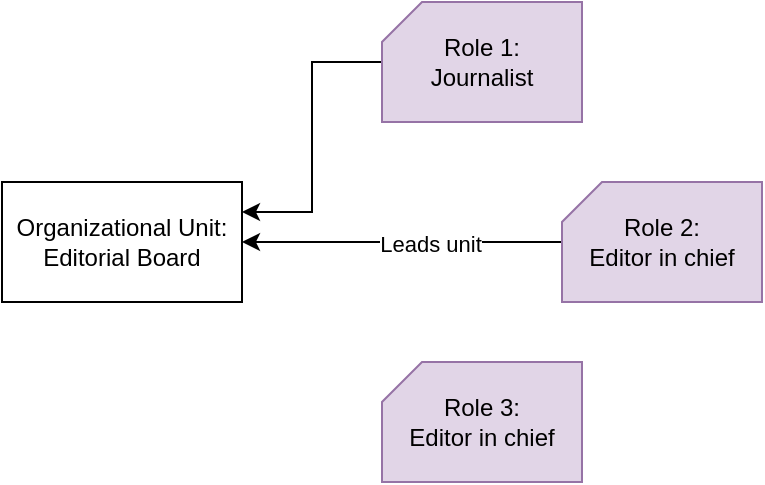 <mxfile version="13.6.4" type="github">
  <diagram id="TYBfL0nDtS598Hg_CeFJ" name="Page-1">
    <mxGraphModel dx="1298" dy="760" grid="1" gridSize="10" guides="1" tooltips="1" connect="1" arrows="1" fold="1" page="1" pageScale="1" pageWidth="827" pageHeight="1169" math="0" shadow="0">
      <root>
        <mxCell id="0" />
        <mxCell id="1" parent="0" />
        <mxCell id="qgsEmikPOjRhdi7-7S8u-3" style="edgeStyle=orthogonalEdgeStyle;rounded=0;orthogonalLoop=1;jettySize=auto;html=1;entryX=1;entryY=0.25;entryDx=0;entryDy=0;" edge="1" parent="1" source="qgsEmikPOjRhdi7-7S8u-1" target="qgsEmikPOjRhdi7-7S8u-2">
          <mxGeometry relative="1" as="geometry" />
        </mxCell>
        <mxCell id="qgsEmikPOjRhdi7-7S8u-1" value="Role 1:&lt;br&gt;Journalist" style="verticalLabelPosition=middle;verticalAlign=middle;html=1;shape=card;whiteSpace=wrap;size=20;arcSize=12;fillColor=#e1d5e7;strokeColor=#9673a6;labelPosition=center;align=center;" vertex="1" parent="1">
          <mxGeometry x="370" y="100" width="100" height="60" as="geometry" />
        </mxCell>
        <mxCell id="qgsEmikPOjRhdi7-7S8u-2" value="Organizational Unit:&lt;br&gt;Editorial Board" style="rounded=0;whiteSpace=wrap;html=1;" vertex="1" parent="1">
          <mxGeometry x="180" y="190" width="120" height="60" as="geometry" />
        </mxCell>
        <mxCell id="qgsEmikPOjRhdi7-7S8u-5" style="edgeStyle=orthogonalEdgeStyle;rounded=0;orthogonalLoop=1;jettySize=auto;html=1;entryX=1;entryY=0.5;entryDx=0;entryDy=0;" edge="1" parent="1" source="qgsEmikPOjRhdi7-7S8u-4" target="qgsEmikPOjRhdi7-7S8u-2">
          <mxGeometry relative="1" as="geometry" />
        </mxCell>
        <mxCell id="qgsEmikPOjRhdi7-7S8u-7" value="Leads unit" style="edgeLabel;html=1;align=center;verticalAlign=middle;resizable=0;points=[];" vertex="1" connectable="0" parent="qgsEmikPOjRhdi7-7S8u-5">
          <mxGeometry x="-0.175" y="1" relative="1" as="geometry">
            <mxPoint as="offset" />
          </mxGeometry>
        </mxCell>
        <mxCell id="qgsEmikPOjRhdi7-7S8u-4" value="Role 2:&lt;br&gt;Editor in chief" style="verticalLabelPosition=middle;verticalAlign=middle;html=1;shape=card;whiteSpace=wrap;size=20;arcSize=12;fillColor=#e1d5e7;strokeColor=#9673a6;labelPosition=center;align=center;" vertex="1" parent="1">
          <mxGeometry x="460" y="190" width="100" height="60" as="geometry" />
        </mxCell>
        <mxCell id="qgsEmikPOjRhdi7-7S8u-6" value="Role 3:&lt;br&gt;Editor in chief" style="verticalLabelPosition=middle;verticalAlign=middle;html=1;shape=card;whiteSpace=wrap;size=20;arcSize=12;fillColor=#e1d5e7;strokeColor=#9673a6;labelPosition=center;align=center;" vertex="1" parent="1">
          <mxGeometry x="370" y="280" width="100" height="60" as="geometry" />
        </mxCell>
      </root>
    </mxGraphModel>
  </diagram>
</mxfile>
